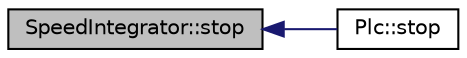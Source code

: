 digraph "SpeedIntegrator::stop"
{
  edge [fontname="Helvetica",fontsize="10",labelfontname="Helvetica",labelfontsize="10"];
  node [fontname="Helvetica",fontsize="10",shape=record];
  rankdir="LR";
  Node18 [label="SpeedIntegrator::stop",height=0.2,width=0.4,color="black", fillcolor="grey75", style="filled", fontcolor="black"];
  Node18 -> Node19 [dir="back",color="midnightblue",fontsize="10",style="solid"];
  Node19 [label="Plc::stop",height=0.2,width=0.4,color="black", fillcolor="white", style="filled",URL="$class_plc.html#abf9c8532cb72ba8c88437f50f2631d13",tooltip="usrctrl "];
}
